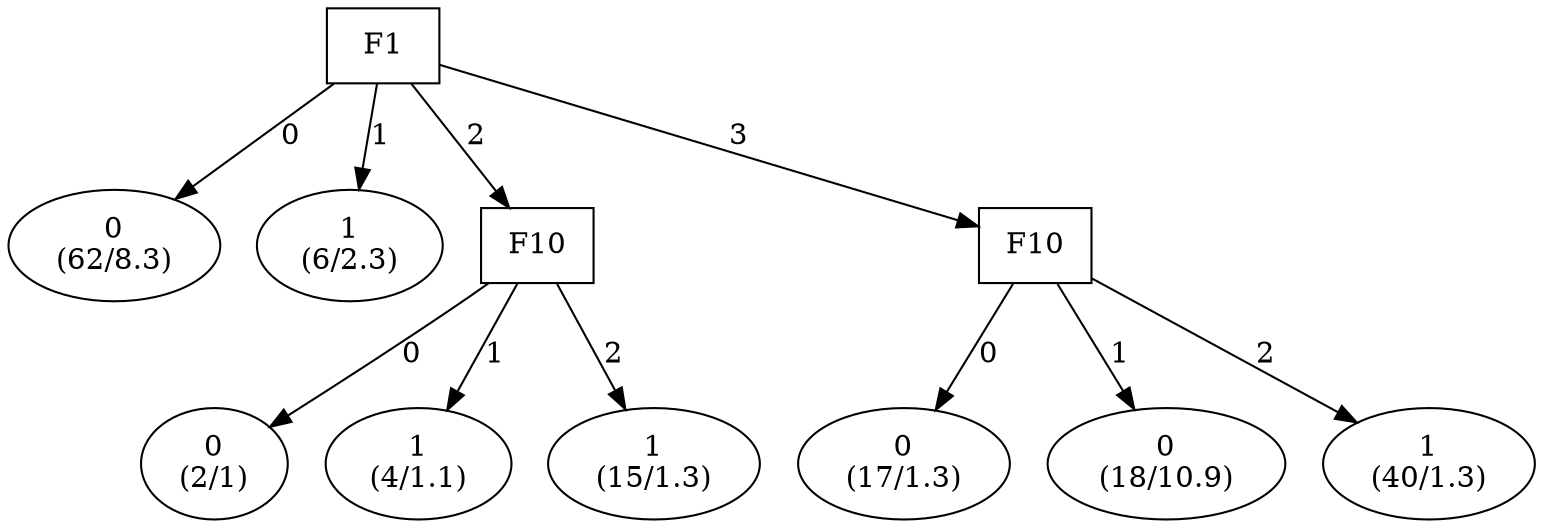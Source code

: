 digraph YaDT {
n0 [ shape=box, label="F1\n"]
n0 -> n1 [label="0"]
n1 [ shape=ellipse, label="0\n(62/8.3)"]
n0 -> n2 [label="1"]
n2 [ shape=ellipse, label="1\n(6/2.3)"]
n0 -> n3 [label="2"]
n3 [ shape=box, label="F10\n"]
n3 -> n4 [label="0"]
n4 [ shape=ellipse, label="0\n(2/1)"]
n3 -> n5 [label="1"]
n5 [ shape=ellipse, label="1\n(4/1.1)"]
n3 -> n6 [label="2"]
n6 [ shape=ellipse, label="1\n(15/1.3)"]
n0 -> n8 [label="3"]
n8 [ shape=box, label="F10\n"]
n8 -> n9 [label="0"]
n9 [ shape=ellipse, label="0\n(17/1.3)"]
n8 -> n10 [label="1"]
n10 [ shape=ellipse, label="0\n(18/10.9)"]
n8 -> n11 [label="2"]
n11 [ shape=ellipse, label="1\n(40/1.3)"]
}
